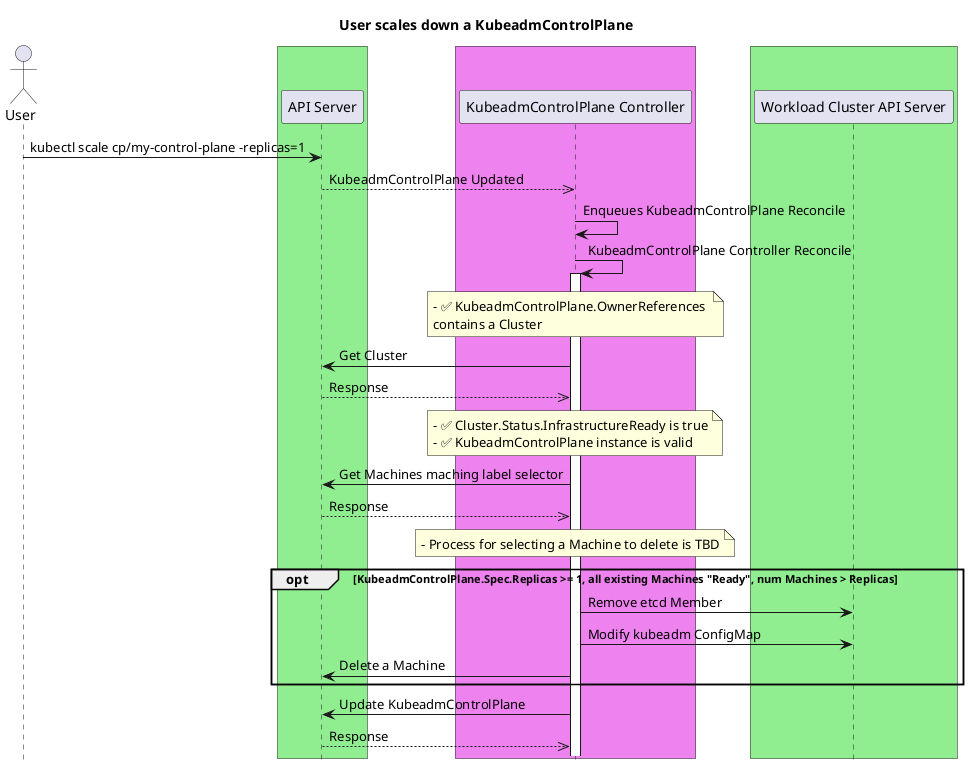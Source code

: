 @startuml
title User scales down a KubeadmControlPlane
actor User

' -- GROUPS START ---

box #lightgreen
participant "API Server"
end box

box #violet
participant "KubeadmControlPlane Controller"
end box

box #lightgreen
participant "Workload Cluster API Server"
end box

' -- GROUPS END ---

User->"API Server":kubectl scale cp/my-control-plane -replicas=1
"API Server"-->>"KubeadmControlPlane Controller": KubeadmControlPlane Updated

"KubeadmControlPlane Controller"-> "KubeadmControlPlane Controller":Enqueues KubeadmControlPlane Reconcile

"KubeadmControlPlane Controller"-> "KubeadmControlPlane Controller":KubeadmControlPlane Controller Reconcile
activate "KubeadmControlPlane Controller"

note over "KubeadmControlPlane Controller": - ✅ KubeadmControlPlane.OwnerReferences \ncontains a Cluster

"KubeadmControlPlane Controller"->"API Server": Get Cluster
"KubeadmControlPlane Controller"<<--"API Server": Response

note over "KubeadmControlPlane Controller": - ✅ Cluster.Status.InfrastructureReady is true\n- ✅ KubeadmControlPlane instance is valid

"KubeadmControlPlane Controller"->"API Server": Get Machines maching label selector
"KubeadmControlPlane Controller"<<--"API Server": Response

note over "KubeadmControlPlane Controller": - Process for selecting a Machine to delete is TBD

opt KubeadmControlPlane.Spec.Replicas >= 1, all existing Machines "Ready", num Machines > Replicas

"KubeadmControlPlane Controller"->"Workload Cluster API Server": Remove etcd Member

"KubeadmControlPlane Controller"->"Workload Cluster API Server": Modify kubeadm ConfigMap

"KubeadmControlPlane Controller"->"API Server": Delete a Machine

end

"KubeadmControlPlane Controller"->"API Server": Update KubeadmControlPlane
"KubeadmControlPlane Controller"<<--"API Server": Response

hide footbox
@enduml
